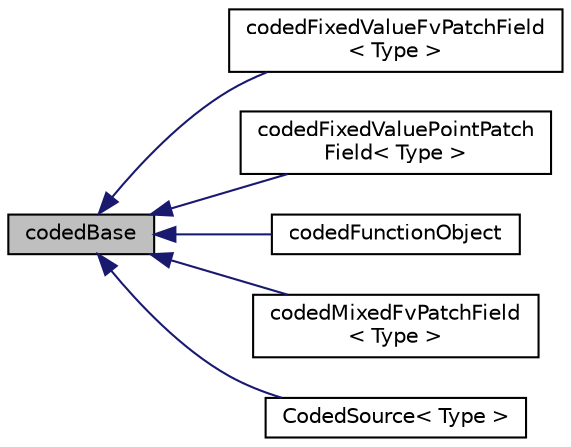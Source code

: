 digraph "codedBase"
{
  bgcolor="transparent";
  edge [fontname="Helvetica",fontsize="10",labelfontname="Helvetica",labelfontsize="10"];
  node [fontname="Helvetica",fontsize="10",shape=record];
  rankdir="LR";
  Node1 [label="codedBase",height=0.2,width=0.4,color="black", fillcolor="grey75", style="filled", fontcolor="black"];
  Node1 -> Node2 [dir="back",color="midnightblue",fontsize="10",style="solid",fontname="Helvetica"];
  Node2 [label="codedFixedValueFvPatchField\l\< Type \>",height=0.2,width=0.4,color="black",URL="$a00306.html",tooltip="Constructs on-the-fly a new boundary condition (derived from fixedValueFvPatchField) which is then us..."];
  Node1 -> Node3 [dir="back",color="midnightblue",fontsize="10",style="solid",fontname="Helvetica"];
  Node3 [label="codedFixedValuePointPatch\lField\< Type \>",height=0.2,width=0.4,color="black",URL="$a00307.html",tooltip="Constructs on-the-fly a new boundary condition (derived from fixedValuePointPatchField) which is then..."];
  Node1 -> Node4 [dir="back",color="midnightblue",fontsize="10",style="solid",fontname="Helvetica"];
  Node4 [label="codedFunctionObject",height=0.2,width=0.4,color="black",URL="$a00308.html",tooltip="This function object provides a general interface to enable dynamic code compilation. "];
  Node1 -> Node5 [dir="back",color="midnightblue",fontsize="10",style="solid",fontname="Helvetica"];
  Node5 [label="codedMixedFvPatchField\l\< Type \>",height=0.2,width=0.4,color="black",URL="$a00309.html",tooltip="Constructs on-the-fly a new boundary condition (derived from mixedFvPatchField) which is then used to..."];
  Node1 -> Node6 [dir="back",color="midnightblue",fontsize="10",style="solid",fontname="Helvetica"];
  Node6 [label="CodedSource\< Type \>",height=0.2,width=0.4,color="black",URL="$a00310.html"];
}
